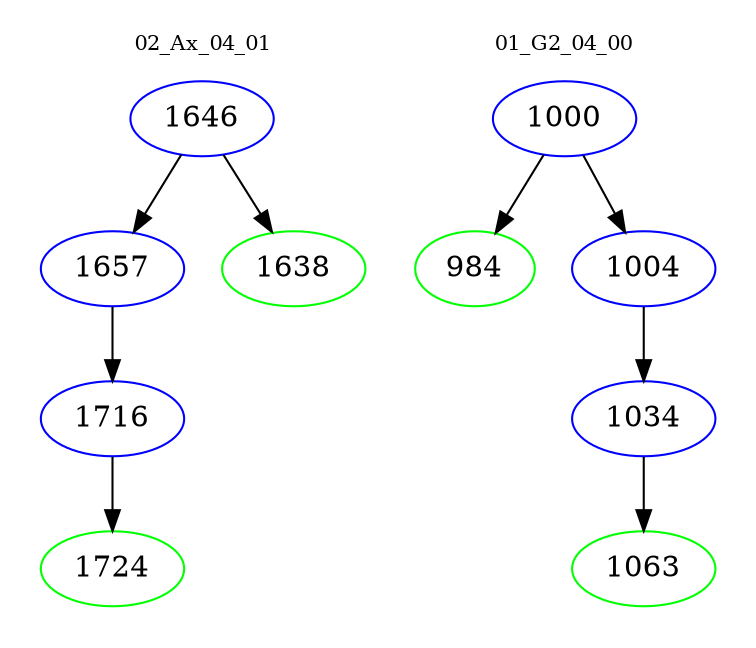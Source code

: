 digraph{
subgraph cluster_0 {
color = white
label = "02_Ax_04_01";
fontsize=10;
T0_1646 [label="1646", color="blue"]
T0_1646 -> T0_1657 [color="black"]
T0_1657 [label="1657", color="blue"]
T0_1657 -> T0_1716 [color="black"]
T0_1716 [label="1716", color="blue"]
T0_1716 -> T0_1724 [color="black"]
T0_1724 [label="1724", color="green"]
T0_1646 -> T0_1638 [color="black"]
T0_1638 [label="1638", color="green"]
}
subgraph cluster_1 {
color = white
label = "01_G2_04_00";
fontsize=10;
T1_1000 [label="1000", color="blue"]
T1_1000 -> T1_984 [color="black"]
T1_984 [label="984", color="green"]
T1_1000 -> T1_1004 [color="black"]
T1_1004 [label="1004", color="blue"]
T1_1004 -> T1_1034 [color="black"]
T1_1034 [label="1034", color="blue"]
T1_1034 -> T1_1063 [color="black"]
T1_1063 [label="1063", color="green"]
}
}

